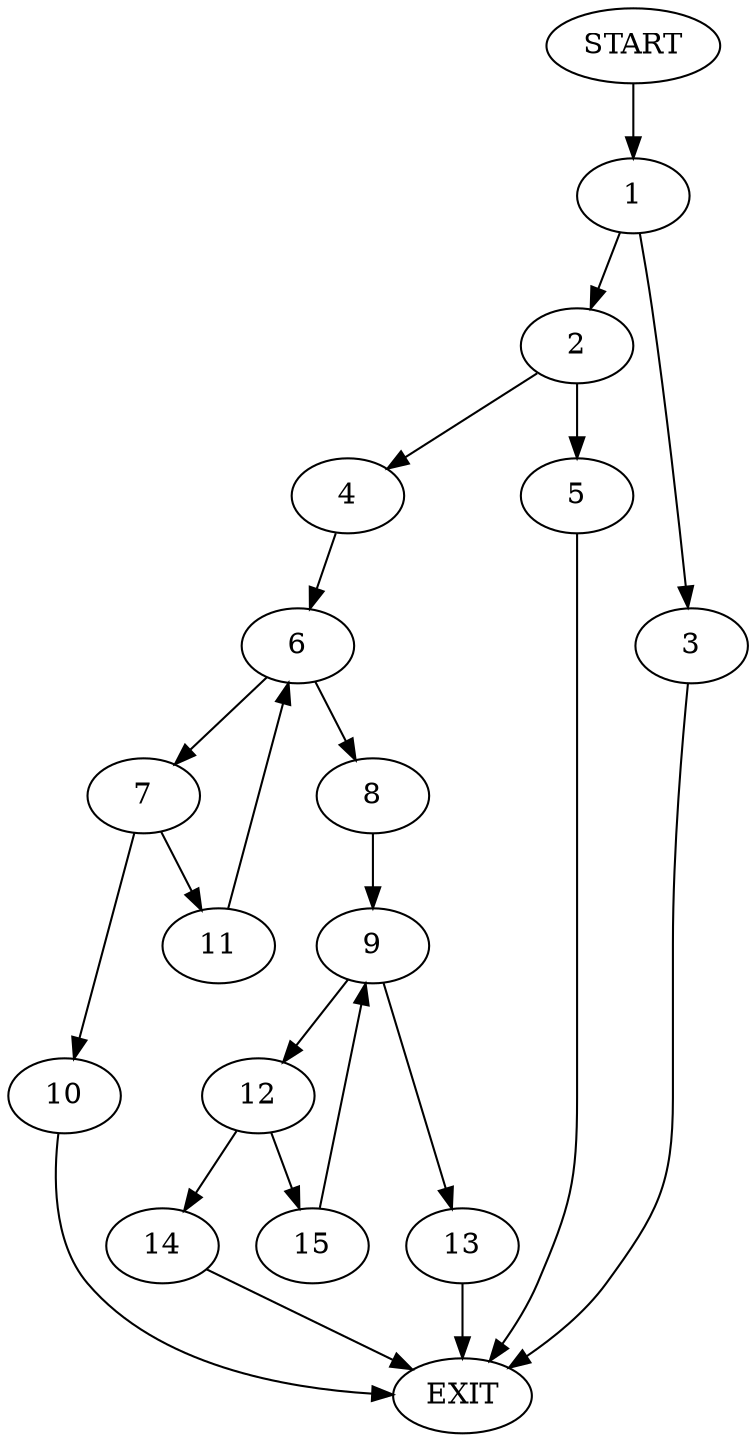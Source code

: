 digraph {
0 [label="START"]
16 [label="EXIT"]
0 -> 1
1 -> 2
1 -> 3
2 -> 4
2 -> 5
3 -> 16
4 -> 6
5 -> 16
6 -> 7
6 -> 8
8 -> 9
7 -> 10
7 -> 11
11 -> 6
10 -> 16
9 -> 12
9 -> 13
13 -> 16
12 -> 14
12 -> 15
14 -> 16
15 -> 9
}
